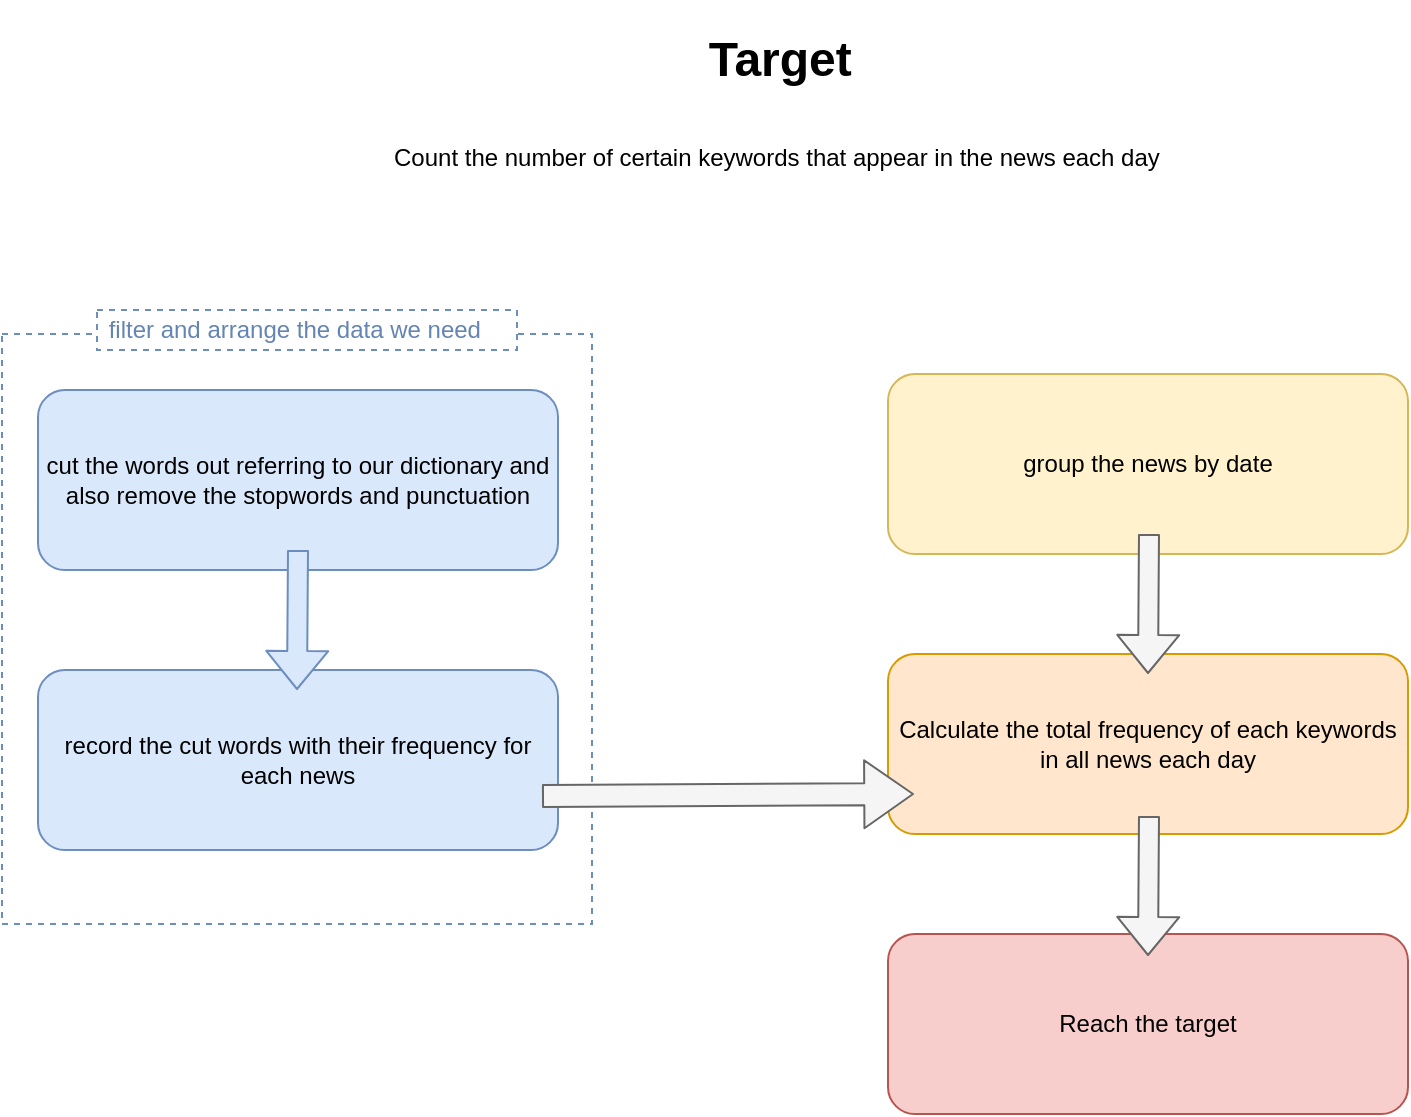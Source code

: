 <mxfile version="10.3.5" type="github"><diagram id="33AIXzEZNuBt7dnZDpjx" name="Page-1"><mxGraphModel dx="1010" dy="550" grid="1" gridSize="10" guides="1" tooltips="1" connect="1" arrows="1" fold="1" page="1" pageScale="1" pageWidth="827" pageHeight="1169" math="0" shadow="0"><root><mxCell id="0"/><mxCell id="1" parent="0"/><mxCell id="_9MQF6xh7fGL5TNEMhtm-28" value="" style="whiteSpace=wrap;html=1;aspect=fixed;fillColor=none;dashed=1;strokeColor=#6c8ebf;" vertex="1" parent="1"><mxGeometry x="20" y="180" width="295" height="295" as="geometry"/></mxCell><mxCell id="_9MQF6xh7fGL5TNEMhtm-1" value="&lt;h1 style=&quot;text-align: center&quot;&gt;Target&lt;/h1&gt;&lt;h1 style=&quot;text-align: center&quot;&gt;&lt;font style=&quot;font-size: 12px ; font-weight: normal&quot;&gt;Count the number of certain keywords that appear in the news each day&amp;nbsp;&lt;/font&gt;&lt;/h1&gt;" style="text;html=1;strokeColor=none;fillColor=none;spacing=5;spacingTop=-20;whiteSpace=wrap;overflow=hidden;rounded=0;" vertex="1" parent="1"><mxGeometry x="211" y="23" width="405" height="90" as="geometry"/></mxCell><mxCell id="_9MQF6xh7fGL5TNEMhtm-6" value="" style="edgeStyle=orthogonalEdgeStyle;rounded=0;orthogonalLoop=1;jettySize=auto;html=1;fillColor=#dae8fc;strokeColor=#6c8ebf;" edge="1" parent="1" source="_9MQF6xh7fGL5TNEMhtm-2" target="_9MQF6xh7fGL5TNEMhtm-5"><mxGeometry relative="1" as="geometry"/></mxCell><mxCell id="_9MQF6xh7fGL5TNEMhtm-22" value="" style="edgeStyle=orthogonalEdgeStyle;rounded=0;orthogonalLoop=1;jettySize=auto;html=1;strokeColor=#6c8ebf;fillColor=#dae8fc;" edge="1" parent="1" source="_9MQF6xh7fGL5TNEMhtm-2" target="_9MQF6xh7fGL5TNEMhtm-5"><mxGeometry relative="1" as="geometry"/></mxCell><mxCell id="_9MQF6xh7fGL5TNEMhtm-2" value="cut the words out referring to our dictionary and also remove the stopwords and punctuation" style="rounded=1;whiteSpace=wrap;html=1;fillColor=#dae8fc;strokeColor=#6c8ebf;" vertex="1" parent="1"><mxGeometry x="38" y="208" width="260" height="90" as="geometry"/></mxCell><mxCell id="_9MQF6xh7fGL5TNEMhtm-5" value="record the cut words with their frequency for each news" style="rounded=1;whiteSpace=wrap;html=1;fillColor=#dae8fc;strokeColor=#6c8ebf;" vertex="1" parent="1"><mxGeometry x="38" y="348" width="260" height="90" as="geometry"/></mxCell><mxCell id="_9MQF6xh7fGL5TNEMhtm-15" value="" style="edgeStyle=orthogonalEdgeStyle;rounded=0;orthogonalLoop=1;jettySize=auto;html=1;fillColor=#dae8fc;strokeColor=#6c8ebf;" edge="1" parent="1" source="_9MQF6xh7fGL5TNEMhtm-9" target="_9MQF6xh7fGL5TNEMhtm-14"><mxGeometry relative="1" as="geometry"/></mxCell><mxCell id="_9MQF6xh7fGL5TNEMhtm-9" value="group the news by date" style="rounded=1;whiteSpace=wrap;html=1;fillColor=#fff2cc;strokeColor=#d6b656;" vertex="1" parent="1"><mxGeometry x="463" y="200" width="260" height="90" as="geometry"/></mxCell><mxCell id="_9MQF6xh7fGL5TNEMhtm-19" value="" style="edgeStyle=orthogonalEdgeStyle;rounded=0;orthogonalLoop=1;jettySize=auto;html=1;strokeColor=#000000;fillColor=#FFFFFF;" edge="1" parent="1" source="_9MQF6xh7fGL5TNEMhtm-14" target="_9MQF6xh7fGL5TNEMhtm-18"><mxGeometry relative="1" as="geometry"/></mxCell><mxCell id="_9MQF6xh7fGL5TNEMhtm-14" value="Calculate the total frequency of each keywords in all news each day" style="rounded=1;whiteSpace=wrap;html=1;fillColor=#ffe6cc;strokeColor=#d79b00;" vertex="1" parent="1"><mxGeometry x="463" y="340" width="260" height="90" as="geometry"/></mxCell><mxCell id="_9MQF6xh7fGL5TNEMhtm-18" value="Reach the target" style="rounded=1;whiteSpace=wrap;html=1;fillColor=#f8cecc;strokeColor=#b85450;" vertex="1" parent="1"><mxGeometry x="463" y="480" width="260" height="90" as="geometry"/></mxCell><mxCell id="_9MQF6xh7fGL5TNEMhtm-4" value="" style="shape=flexArrow;endArrow=classic;html=1;fillColor=#dae8fc;strokeColor=#6c8ebf;" edge="1" parent="1"><mxGeometry width="50" height="50" relative="1" as="geometry"><mxPoint x="168" y="288" as="sourcePoint"/><mxPoint x="167.5" y="358" as="targetPoint"/></mxGeometry></mxCell><mxCell id="_9MQF6xh7fGL5TNEMhtm-13" value="" style="shape=flexArrow;endArrow=classic;html=1;fillColor=#f5f5f5;strokeColor=#666666;" edge="1" parent="1"><mxGeometry width="50" height="50" relative="1" as="geometry"><mxPoint x="593.5" y="280" as="sourcePoint"/><mxPoint x="593" y="350" as="targetPoint"/></mxGeometry></mxCell><mxCell id="_9MQF6xh7fGL5TNEMhtm-17" value="" style="shape=flexArrow;endArrow=classic;html=1;fillColor=#f5f5f5;strokeColor=#666666;" edge="1" parent="1"><mxGeometry width="50" height="50" relative="1" as="geometry"><mxPoint x="593.5" y="421" as="sourcePoint"/><mxPoint x="593" y="491" as="targetPoint"/></mxGeometry></mxCell><mxCell id="_9MQF6xh7fGL5TNEMhtm-23" value="" style="shape=flexArrow;endArrow=classic;html=1;fillColor=#f5f5f5;entryX=0.065;entryY=0.633;entryDx=0;entryDy=0;entryPerimeter=0;endWidth=22;endSize=7.79;width=11;strokeColor=#666666;" edge="1" parent="1"><mxGeometry width="50" height="50" relative="1" as="geometry"><mxPoint x="290" y="411" as="sourcePoint"/><mxPoint x="476" y="410" as="targetPoint"/></mxGeometry></mxCell><mxCell id="_9MQF6xh7fGL5TNEMhtm-31" value="&lt;div style=&quot;text-align: center&quot;&gt;&lt;span&gt;&lt;font color=&quot;#6484b3&quot;&gt;&amp;nbsp;filter and arrange the data we need&lt;/font&gt;&lt;/span&gt;&lt;/div&gt;" style="text;html=1;resizable=0;points=[];autosize=1;align=left;verticalAlign=top;spacingTop=-4;fillColor=#ffffff;strokeColor=#6c8ebf;dashed=1;" vertex="1" parent="1"><mxGeometry x="67.5" y="168" width="210" height="20" as="geometry"/></mxCell></root></mxGraphModel></diagram></mxfile>